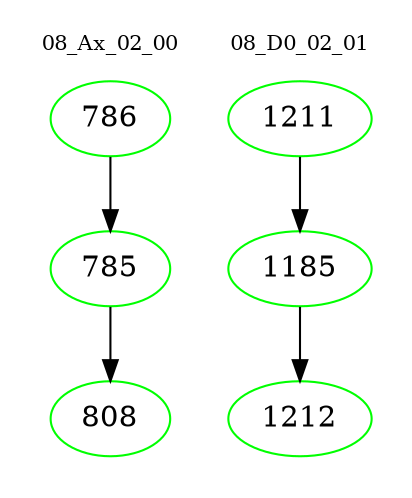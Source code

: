digraph{
subgraph cluster_0 {
color = white
label = "08_Ax_02_00";
fontsize=10;
T0_786 [label="786", color="green"]
T0_786 -> T0_785 [color="black"]
T0_785 [label="785", color="green"]
T0_785 -> T0_808 [color="black"]
T0_808 [label="808", color="green"]
}
subgraph cluster_1 {
color = white
label = "08_D0_02_01";
fontsize=10;
T1_1211 [label="1211", color="green"]
T1_1211 -> T1_1185 [color="black"]
T1_1185 [label="1185", color="green"]
T1_1185 -> T1_1212 [color="black"]
T1_1212 [label="1212", color="green"]
}
}
